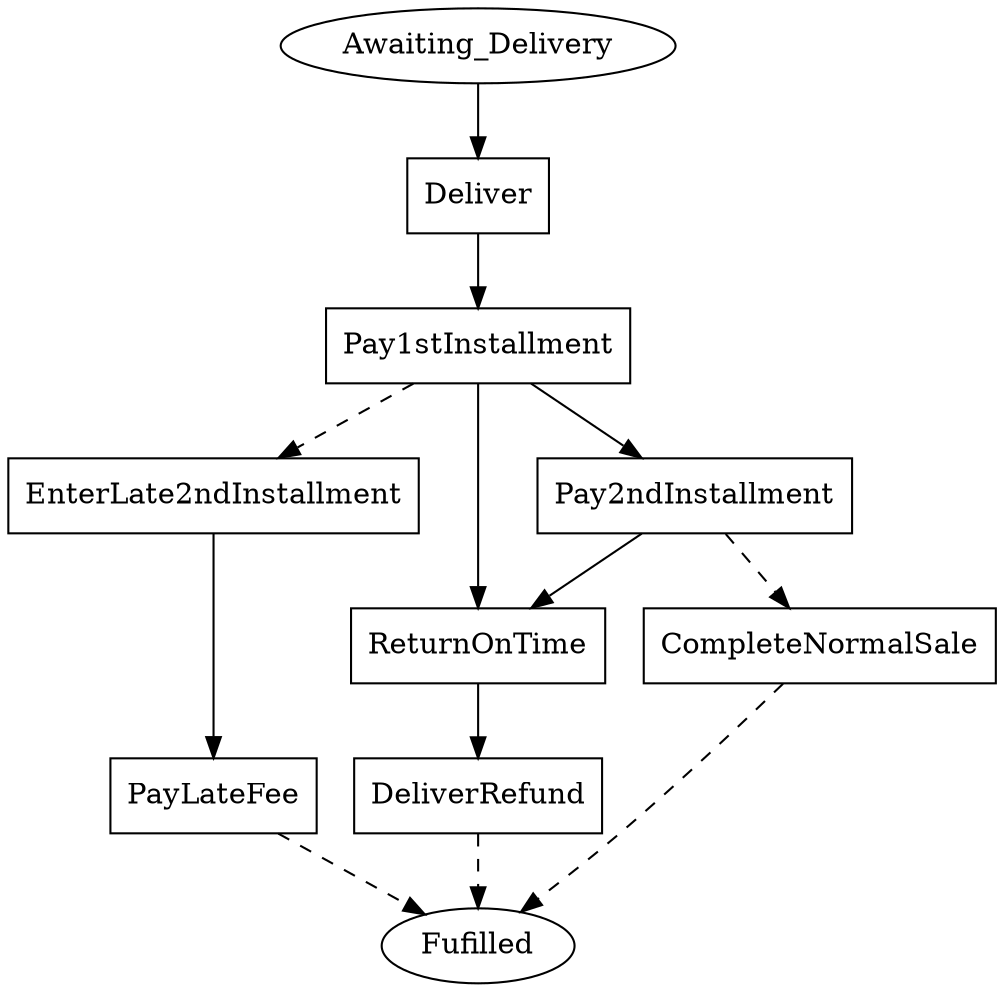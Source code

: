 // THIS IS A GENERATED FILE. DO NOT EDIT.

digraph Two_part_sale_Hvitved_Laser_Printer {    
    Fulfilled[label=Fufilled];
    Awaiting_Delivery[label=Awaiting_Delivery]
    
     
    Deliver[label=Deliver,shape=box];
	Pay1stInstallment[label=Pay1stInstallment,shape=box];
	EnterLate2ndInstallment[label=EnterLate2ndInstallment,shape=box];
	Pay2ndInstallment[label=Pay2ndInstallment,shape=box];
	ReturnOnTime[label=ReturnOnTime,shape=box];
	PayLateFee[label=PayLateFee,shape=box];
	CompleteNormalSale[label=CompleteNormalSale,shape=box];
	DeliverRefund[label=DeliverRefund,shape=box]    
    
    
    
    Awaiting_Delivery -> Deliver;
	Deliver -> Pay1stInstallment;
	Pay1stInstallment -> Pay2ndInstallment;
	Pay1stInstallment -> ReturnOnTime;
	Pay1stInstallment -> EnterLate2ndInstallment [style=dashed];
	EnterLate2ndInstallment -> PayLateFee;
	Pay2ndInstallment -> ReturnOnTime;
	Pay2ndInstallment -> CompleteNormalSale [style=dashed];
	ReturnOnTime -> DeliverRefund
    
    PayLateFee -> Fulfilled [style=dashed];
	CompleteNormalSale -> Fulfilled [style=dashed];
	DeliverRefund -> Fulfilled [style=dashed];
	        
}